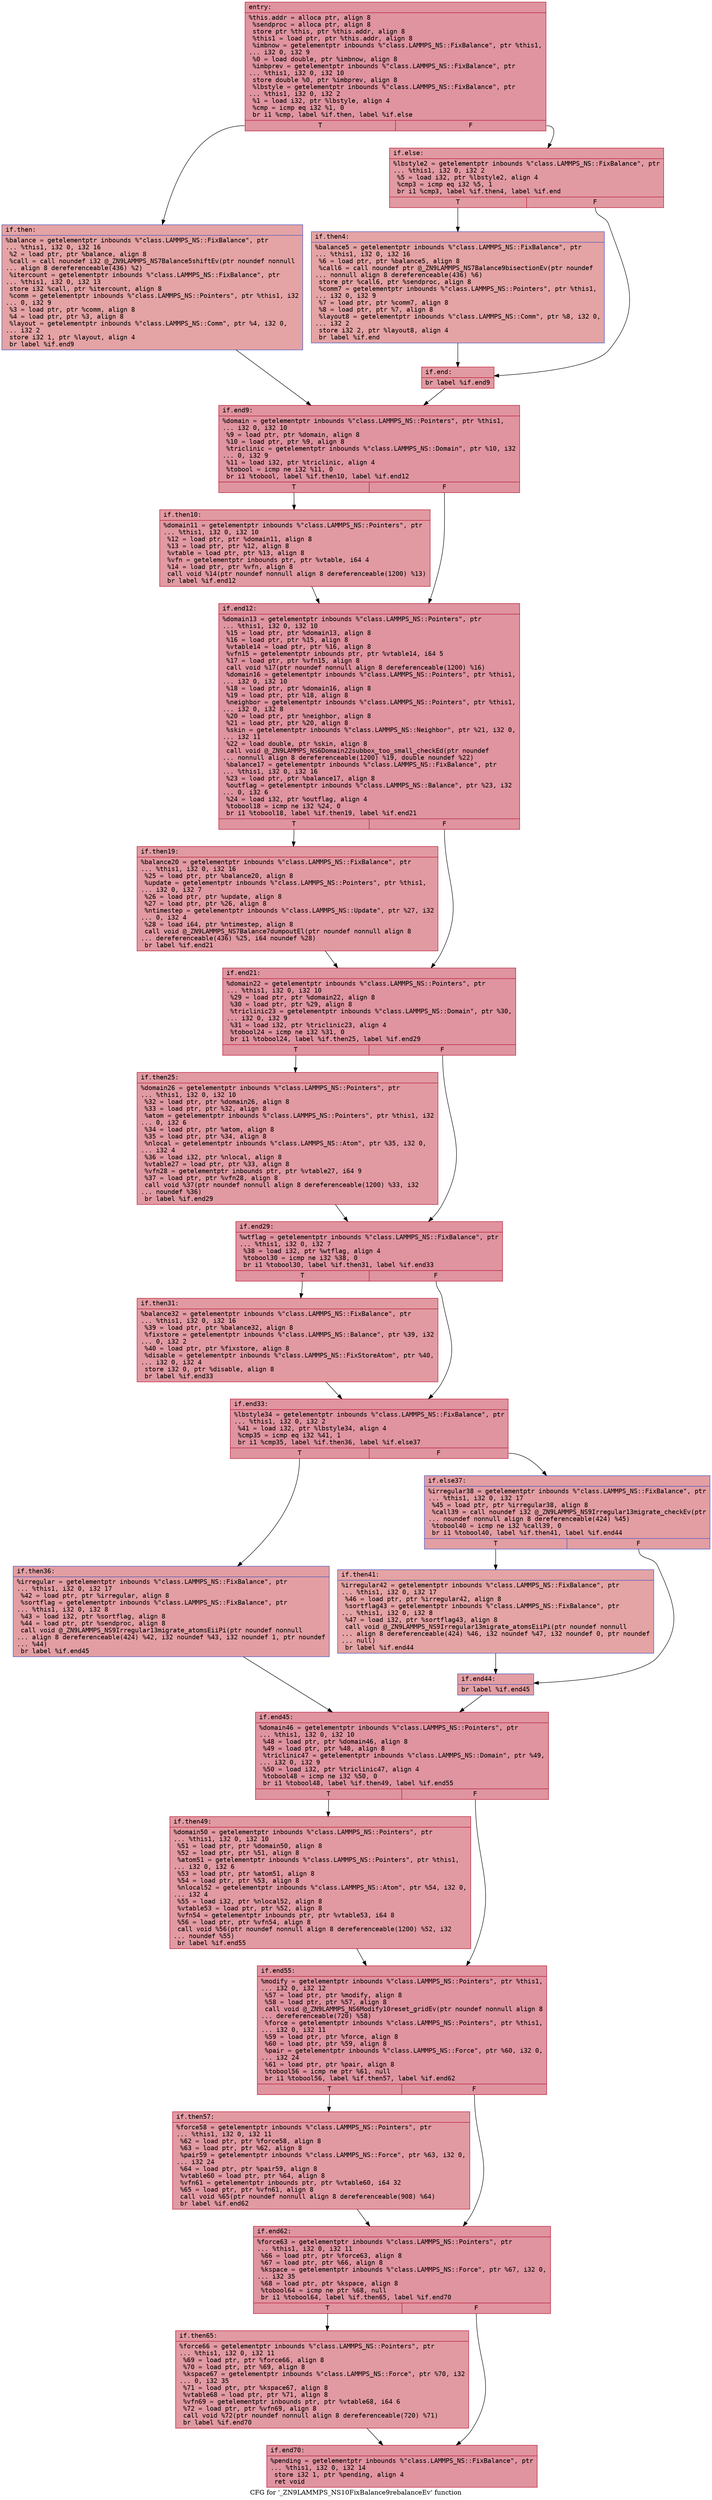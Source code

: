 digraph "CFG for '_ZN9LAMMPS_NS10FixBalance9rebalanceEv' function" {
	label="CFG for '_ZN9LAMMPS_NS10FixBalance9rebalanceEv' function";

	Node0x558dde5833d0 [shape=record,color="#b70d28ff", style=filled, fillcolor="#b70d2870" fontname="Courier",label="{entry:\l|  %this.addr = alloca ptr, align 8\l  %sendproc = alloca ptr, align 8\l  store ptr %this, ptr %this.addr, align 8\l  %this1 = load ptr, ptr %this.addr, align 8\l  %imbnow = getelementptr inbounds %\"class.LAMMPS_NS::FixBalance\", ptr %this1,\l... i32 0, i32 9\l  %0 = load double, ptr %imbnow, align 8\l  %imbprev = getelementptr inbounds %\"class.LAMMPS_NS::FixBalance\", ptr\l... %this1, i32 0, i32 10\l  store double %0, ptr %imbprev, align 8\l  %lbstyle = getelementptr inbounds %\"class.LAMMPS_NS::FixBalance\", ptr\l... %this1, i32 0, i32 2\l  %1 = load i32, ptr %lbstyle, align 4\l  %cmp = icmp eq i32 %1, 0\l  br i1 %cmp, label %if.then, label %if.else\l|{<s0>T|<s1>F}}"];
	Node0x558dde5833d0:s0 -> Node0x558dde5839e0[tooltip="entry -> if.then\nProbability 37.50%" ];
	Node0x558dde5833d0:s1 -> Node0x558dde583a50[tooltip="entry -> if.else\nProbability 62.50%" ];
	Node0x558dde5839e0 [shape=record,color="#3d50c3ff", style=filled, fillcolor="#c32e3170" fontname="Courier",label="{if.then:\l|  %balance = getelementptr inbounds %\"class.LAMMPS_NS::FixBalance\", ptr\l... %this1, i32 0, i32 16\l  %2 = load ptr, ptr %balance, align 8\l  %call = call noundef i32 @_ZN9LAMMPS_NS7Balance5shiftEv(ptr noundef nonnull\l... align 8 dereferenceable(436) %2)\l  %itercount = getelementptr inbounds %\"class.LAMMPS_NS::FixBalance\", ptr\l... %this1, i32 0, i32 13\l  store i32 %call, ptr %itercount, align 8\l  %comm = getelementptr inbounds %\"class.LAMMPS_NS::Pointers\", ptr %this1, i32\l... 0, i32 9\l  %3 = load ptr, ptr %comm, align 8\l  %4 = load ptr, ptr %3, align 8\l  %layout = getelementptr inbounds %\"class.LAMMPS_NS::Comm\", ptr %4, i32 0,\l... i32 2\l  store i32 1, ptr %layout, align 4\l  br label %if.end9\l}"];
	Node0x558dde5839e0 -> Node0x558dde584520[tooltip="if.then -> if.end9\nProbability 100.00%" ];
	Node0x558dde583a50 [shape=record,color="#b70d28ff", style=filled, fillcolor="#bb1b2c70" fontname="Courier",label="{if.else:\l|  %lbstyle2 = getelementptr inbounds %\"class.LAMMPS_NS::FixBalance\", ptr\l... %this1, i32 0, i32 2\l  %5 = load i32, ptr %lbstyle2, align 4\l  %cmp3 = icmp eq i32 %5, 1\l  br i1 %cmp3, label %if.then4, label %if.end\l|{<s0>T|<s1>F}}"];
	Node0x558dde583a50:s0 -> Node0x558dde584820[tooltip="if.else -> if.then4\nProbability 50.00%" ];
	Node0x558dde583a50:s1 -> Node0x558dde5848a0[tooltip="if.else -> if.end\nProbability 50.00%" ];
	Node0x558dde584820 [shape=record,color="#3d50c3ff", style=filled, fillcolor="#c32e3170" fontname="Courier",label="{if.then4:\l|  %balance5 = getelementptr inbounds %\"class.LAMMPS_NS::FixBalance\", ptr\l... %this1, i32 0, i32 16\l  %6 = load ptr, ptr %balance5, align 8\l  %call6 = call noundef ptr @_ZN9LAMMPS_NS7Balance9bisectionEv(ptr noundef\l... nonnull align 8 dereferenceable(436) %6)\l  store ptr %call6, ptr %sendproc, align 8\l  %comm7 = getelementptr inbounds %\"class.LAMMPS_NS::Pointers\", ptr %this1,\l... i32 0, i32 9\l  %7 = load ptr, ptr %comm7, align 8\l  %8 = load ptr, ptr %7, align 8\l  %layout8 = getelementptr inbounds %\"class.LAMMPS_NS::Comm\", ptr %8, i32 0,\l... i32 2\l  store i32 2, ptr %layout8, align 4\l  br label %if.end\l}"];
	Node0x558dde584820 -> Node0x558dde5848a0[tooltip="if.then4 -> if.end\nProbability 100.00%" ];
	Node0x558dde5848a0 [shape=record,color="#b70d28ff", style=filled, fillcolor="#bb1b2c70" fontname="Courier",label="{if.end:\l|  br label %if.end9\l}"];
	Node0x558dde5848a0 -> Node0x558dde584520[tooltip="if.end -> if.end9\nProbability 100.00%" ];
	Node0x558dde584520 [shape=record,color="#b70d28ff", style=filled, fillcolor="#b70d2870" fontname="Courier",label="{if.end9:\l|  %domain = getelementptr inbounds %\"class.LAMMPS_NS::Pointers\", ptr %this1,\l... i32 0, i32 10\l  %9 = load ptr, ptr %domain, align 8\l  %10 = load ptr, ptr %9, align 8\l  %triclinic = getelementptr inbounds %\"class.LAMMPS_NS::Domain\", ptr %10, i32\l... 0, i32 9\l  %11 = load i32, ptr %triclinic, align 4\l  %tobool = icmp ne i32 %11, 0\l  br i1 %tobool, label %if.then10, label %if.end12\l|{<s0>T|<s1>F}}"];
	Node0x558dde584520:s0 -> Node0x558dde585750[tooltip="if.end9 -> if.then10\nProbability 62.50%" ];
	Node0x558dde584520:s1 -> Node0x558dde5857d0[tooltip="if.end9 -> if.end12\nProbability 37.50%" ];
	Node0x558dde585750 [shape=record,color="#b70d28ff", style=filled, fillcolor="#bb1b2c70" fontname="Courier",label="{if.then10:\l|  %domain11 = getelementptr inbounds %\"class.LAMMPS_NS::Pointers\", ptr\l... %this1, i32 0, i32 10\l  %12 = load ptr, ptr %domain11, align 8\l  %13 = load ptr, ptr %12, align 8\l  %vtable = load ptr, ptr %13, align 8\l  %vfn = getelementptr inbounds ptr, ptr %vtable, i64 4\l  %14 = load ptr, ptr %vfn, align 8\l  call void %14(ptr noundef nonnull align 8 dereferenceable(1200) %13)\l  br label %if.end12\l}"];
	Node0x558dde585750 -> Node0x558dde5857d0[tooltip="if.then10 -> if.end12\nProbability 100.00%" ];
	Node0x558dde5857d0 [shape=record,color="#b70d28ff", style=filled, fillcolor="#b70d2870" fontname="Courier",label="{if.end12:\l|  %domain13 = getelementptr inbounds %\"class.LAMMPS_NS::Pointers\", ptr\l... %this1, i32 0, i32 10\l  %15 = load ptr, ptr %domain13, align 8\l  %16 = load ptr, ptr %15, align 8\l  %vtable14 = load ptr, ptr %16, align 8\l  %vfn15 = getelementptr inbounds ptr, ptr %vtable14, i64 5\l  %17 = load ptr, ptr %vfn15, align 8\l  call void %17(ptr noundef nonnull align 8 dereferenceable(1200) %16)\l  %domain16 = getelementptr inbounds %\"class.LAMMPS_NS::Pointers\", ptr %this1,\l... i32 0, i32 10\l  %18 = load ptr, ptr %domain16, align 8\l  %19 = load ptr, ptr %18, align 8\l  %neighbor = getelementptr inbounds %\"class.LAMMPS_NS::Pointers\", ptr %this1,\l... i32 0, i32 8\l  %20 = load ptr, ptr %neighbor, align 8\l  %21 = load ptr, ptr %20, align 8\l  %skin = getelementptr inbounds %\"class.LAMMPS_NS::Neighbor\", ptr %21, i32 0,\l... i32 11\l  %22 = load double, ptr %skin, align 8\l  call void @_ZN9LAMMPS_NS6Domain22subbox_too_small_checkEd(ptr noundef\l... nonnull align 8 dereferenceable(1200) %19, double noundef %22)\l  %balance17 = getelementptr inbounds %\"class.LAMMPS_NS::FixBalance\", ptr\l... %this1, i32 0, i32 16\l  %23 = load ptr, ptr %balance17, align 8\l  %outflag = getelementptr inbounds %\"class.LAMMPS_NS::Balance\", ptr %23, i32\l... 0, i32 6\l  %24 = load i32, ptr %outflag, align 4\l  %tobool18 = icmp ne i32 %24, 0\l  br i1 %tobool18, label %if.then19, label %if.end21\l|{<s0>T|<s1>F}}"];
	Node0x558dde5857d0:s0 -> Node0x558dde586dc0[tooltip="if.end12 -> if.then19\nProbability 62.50%" ];
	Node0x558dde5857d0:s1 -> Node0x558dde586e40[tooltip="if.end12 -> if.end21\nProbability 37.50%" ];
	Node0x558dde586dc0 [shape=record,color="#b70d28ff", style=filled, fillcolor="#bb1b2c70" fontname="Courier",label="{if.then19:\l|  %balance20 = getelementptr inbounds %\"class.LAMMPS_NS::FixBalance\", ptr\l... %this1, i32 0, i32 16\l  %25 = load ptr, ptr %balance20, align 8\l  %update = getelementptr inbounds %\"class.LAMMPS_NS::Pointers\", ptr %this1,\l... i32 0, i32 7\l  %26 = load ptr, ptr %update, align 8\l  %27 = load ptr, ptr %26, align 8\l  %ntimestep = getelementptr inbounds %\"class.LAMMPS_NS::Update\", ptr %27, i32\l... 0, i32 4\l  %28 = load i64, ptr %ntimestep, align 8\l  call void @_ZN9LAMMPS_NS7Balance7dumpoutEl(ptr noundef nonnull align 8\l... dereferenceable(436) %25, i64 noundef %28)\l  br label %if.end21\l}"];
	Node0x558dde586dc0 -> Node0x558dde586e40[tooltip="if.then19 -> if.end21\nProbability 100.00%" ];
	Node0x558dde586e40 [shape=record,color="#b70d28ff", style=filled, fillcolor="#b70d2870" fontname="Courier",label="{if.end21:\l|  %domain22 = getelementptr inbounds %\"class.LAMMPS_NS::Pointers\", ptr\l... %this1, i32 0, i32 10\l  %29 = load ptr, ptr %domain22, align 8\l  %30 = load ptr, ptr %29, align 8\l  %triclinic23 = getelementptr inbounds %\"class.LAMMPS_NS::Domain\", ptr %30,\l... i32 0, i32 9\l  %31 = load i32, ptr %triclinic23, align 4\l  %tobool24 = icmp ne i32 %31, 0\l  br i1 %tobool24, label %if.then25, label %if.end29\l|{<s0>T|<s1>F}}"];
	Node0x558dde586e40:s0 -> Node0x558dde5880c0[tooltip="if.end21 -> if.then25\nProbability 62.50%" ];
	Node0x558dde586e40:s1 -> Node0x558dde588140[tooltip="if.end21 -> if.end29\nProbability 37.50%" ];
	Node0x558dde5880c0 [shape=record,color="#b70d28ff", style=filled, fillcolor="#bb1b2c70" fontname="Courier",label="{if.then25:\l|  %domain26 = getelementptr inbounds %\"class.LAMMPS_NS::Pointers\", ptr\l... %this1, i32 0, i32 10\l  %32 = load ptr, ptr %domain26, align 8\l  %33 = load ptr, ptr %32, align 8\l  %atom = getelementptr inbounds %\"class.LAMMPS_NS::Pointers\", ptr %this1, i32\l... 0, i32 6\l  %34 = load ptr, ptr %atom, align 8\l  %35 = load ptr, ptr %34, align 8\l  %nlocal = getelementptr inbounds %\"class.LAMMPS_NS::Atom\", ptr %35, i32 0,\l... i32 4\l  %36 = load i32, ptr %nlocal, align 8\l  %vtable27 = load ptr, ptr %33, align 8\l  %vfn28 = getelementptr inbounds ptr, ptr %vtable27, i64 9\l  %37 = load ptr, ptr %vfn28, align 8\l  call void %37(ptr noundef nonnull align 8 dereferenceable(1200) %33, i32\l... noundef %36)\l  br label %if.end29\l}"];
	Node0x558dde5880c0 -> Node0x558dde588140[tooltip="if.then25 -> if.end29\nProbability 100.00%" ];
	Node0x558dde588140 [shape=record,color="#b70d28ff", style=filled, fillcolor="#b70d2870" fontname="Courier",label="{if.end29:\l|  %wtflag = getelementptr inbounds %\"class.LAMMPS_NS::FixBalance\", ptr\l... %this1, i32 0, i32 7\l  %38 = load i32, ptr %wtflag, align 4\l  %tobool30 = icmp ne i32 %38, 0\l  br i1 %tobool30, label %if.then31, label %if.end33\l|{<s0>T|<s1>F}}"];
	Node0x558dde588140:s0 -> Node0x558dde588d70[tooltip="if.end29 -> if.then31\nProbability 62.50%" ];
	Node0x558dde588140:s1 -> Node0x558dde588df0[tooltip="if.end29 -> if.end33\nProbability 37.50%" ];
	Node0x558dde588d70 [shape=record,color="#b70d28ff", style=filled, fillcolor="#bb1b2c70" fontname="Courier",label="{if.then31:\l|  %balance32 = getelementptr inbounds %\"class.LAMMPS_NS::FixBalance\", ptr\l... %this1, i32 0, i32 16\l  %39 = load ptr, ptr %balance32, align 8\l  %fixstore = getelementptr inbounds %\"class.LAMMPS_NS::Balance\", ptr %39, i32\l... 0, i32 2\l  %40 = load ptr, ptr %fixstore, align 8\l  %disable = getelementptr inbounds %\"class.LAMMPS_NS::FixStoreAtom\", ptr %40,\l... i32 0, i32 4\l  store i32 0, ptr %disable, align 8\l  br label %if.end33\l}"];
	Node0x558dde588d70 -> Node0x558dde588df0[tooltip="if.then31 -> if.end33\nProbability 100.00%" ];
	Node0x558dde588df0 [shape=record,color="#b70d28ff", style=filled, fillcolor="#b70d2870" fontname="Courier",label="{if.end33:\l|  %lbstyle34 = getelementptr inbounds %\"class.LAMMPS_NS::FixBalance\", ptr\l... %this1, i32 0, i32 2\l  %41 = load i32, ptr %lbstyle34, align 4\l  %cmp35 = icmp eq i32 %41, 1\l  br i1 %cmp35, label %if.then36, label %if.else37\l|{<s0>T|<s1>F}}"];
	Node0x558dde588df0:s0 -> Node0x558dde5895f0[tooltip="if.end33 -> if.then36\nProbability 50.00%" ];
	Node0x558dde588df0:s1 -> Node0x558dde589670[tooltip="if.end33 -> if.else37\nProbability 50.00%" ];
	Node0x558dde5895f0 [shape=record,color="#3d50c3ff", style=filled, fillcolor="#be242e70" fontname="Courier",label="{if.then36:\l|  %irregular = getelementptr inbounds %\"class.LAMMPS_NS::FixBalance\", ptr\l... %this1, i32 0, i32 17\l  %42 = load ptr, ptr %irregular, align 8\l  %sortflag = getelementptr inbounds %\"class.LAMMPS_NS::FixBalance\", ptr\l... %this1, i32 0, i32 8\l  %43 = load i32, ptr %sortflag, align 8\l  %44 = load ptr, ptr %sendproc, align 8\l  call void @_ZN9LAMMPS_NS9Irregular13migrate_atomsEiiPi(ptr noundef nonnull\l... align 8 dereferenceable(424) %42, i32 noundef %43, i32 noundef 1, ptr noundef\l... %44)\l  br label %if.end45\l}"];
	Node0x558dde5895f0 -> Node0x558dde589d80[tooltip="if.then36 -> if.end45\nProbability 100.00%" ];
	Node0x558dde589670 [shape=record,color="#3d50c3ff", style=filled, fillcolor="#be242e70" fontname="Courier",label="{if.else37:\l|  %irregular38 = getelementptr inbounds %\"class.LAMMPS_NS::FixBalance\", ptr\l... %this1, i32 0, i32 17\l  %45 = load ptr, ptr %irregular38, align 8\l  %call39 = call noundef i32 @_ZN9LAMMPS_NS9Irregular13migrate_checkEv(ptr\l... noundef nonnull align 8 dereferenceable(424) %45)\l  %tobool40 = icmp ne i32 %call39, 0\l  br i1 %tobool40, label %if.then41, label %if.end44\l|{<s0>T|<s1>F}}"];
	Node0x558dde589670:s0 -> Node0x558dde58a280[tooltip="if.else37 -> if.then41\nProbability 62.50%" ];
	Node0x558dde589670:s1 -> Node0x558dde58a360[tooltip="if.else37 -> if.end44\nProbability 37.50%" ];
	Node0x558dde58a280 [shape=record,color="#3d50c3ff", style=filled, fillcolor="#c32e3170" fontname="Courier",label="{if.then41:\l|  %irregular42 = getelementptr inbounds %\"class.LAMMPS_NS::FixBalance\", ptr\l... %this1, i32 0, i32 17\l  %46 = load ptr, ptr %irregular42, align 8\l  %sortflag43 = getelementptr inbounds %\"class.LAMMPS_NS::FixBalance\", ptr\l... %this1, i32 0, i32 8\l  %47 = load i32, ptr %sortflag43, align 8\l  call void @_ZN9LAMMPS_NS9Irregular13migrate_atomsEiiPi(ptr noundef nonnull\l... align 8 dereferenceable(424) %46, i32 noundef %47, i32 noundef 0, ptr noundef\l... null)\l  br label %if.end44\l}"];
	Node0x558dde58a280 -> Node0x558dde58a360[tooltip="if.then41 -> if.end44\nProbability 100.00%" ];
	Node0x558dde58a360 [shape=record,color="#3d50c3ff", style=filled, fillcolor="#be242e70" fontname="Courier",label="{if.end44:\l|  br label %if.end45\l}"];
	Node0x558dde58a360 -> Node0x558dde589d80[tooltip="if.end44 -> if.end45\nProbability 100.00%" ];
	Node0x558dde589d80 [shape=record,color="#b70d28ff", style=filled, fillcolor="#b70d2870" fontname="Courier",label="{if.end45:\l|  %domain46 = getelementptr inbounds %\"class.LAMMPS_NS::Pointers\", ptr\l... %this1, i32 0, i32 10\l  %48 = load ptr, ptr %domain46, align 8\l  %49 = load ptr, ptr %48, align 8\l  %triclinic47 = getelementptr inbounds %\"class.LAMMPS_NS::Domain\", ptr %49,\l... i32 0, i32 9\l  %50 = load i32, ptr %triclinic47, align 4\l  %tobool48 = icmp ne i32 %50, 0\l  br i1 %tobool48, label %if.then49, label %if.end55\l|{<s0>T|<s1>F}}"];
	Node0x558dde589d80:s0 -> Node0x558dde58b690[tooltip="if.end45 -> if.then49\nProbability 62.50%" ];
	Node0x558dde589d80:s1 -> Node0x558dde58b710[tooltip="if.end45 -> if.end55\nProbability 37.50%" ];
	Node0x558dde58b690 [shape=record,color="#b70d28ff", style=filled, fillcolor="#bb1b2c70" fontname="Courier",label="{if.then49:\l|  %domain50 = getelementptr inbounds %\"class.LAMMPS_NS::Pointers\", ptr\l... %this1, i32 0, i32 10\l  %51 = load ptr, ptr %domain50, align 8\l  %52 = load ptr, ptr %51, align 8\l  %atom51 = getelementptr inbounds %\"class.LAMMPS_NS::Pointers\", ptr %this1,\l... i32 0, i32 6\l  %53 = load ptr, ptr %atom51, align 8\l  %54 = load ptr, ptr %53, align 8\l  %nlocal52 = getelementptr inbounds %\"class.LAMMPS_NS::Atom\", ptr %54, i32 0,\l... i32 4\l  %55 = load i32, ptr %nlocal52, align 8\l  %vtable53 = load ptr, ptr %52, align 8\l  %vfn54 = getelementptr inbounds ptr, ptr %vtable53, i64 8\l  %56 = load ptr, ptr %vfn54, align 8\l  call void %56(ptr noundef nonnull align 8 dereferenceable(1200) %52, i32\l... noundef %55)\l  br label %if.end55\l}"];
	Node0x558dde58b690 -> Node0x558dde58b710[tooltip="if.then49 -> if.end55\nProbability 100.00%" ];
	Node0x558dde58b710 [shape=record,color="#b70d28ff", style=filled, fillcolor="#b70d2870" fontname="Courier",label="{if.end55:\l|  %modify = getelementptr inbounds %\"class.LAMMPS_NS::Pointers\", ptr %this1,\l... i32 0, i32 12\l  %57 = load ptr, ptr %modify, align 8\l  %58 = load ptr, ptr %57, align 8\l  call void @_ZN9LAMMPS_NS6Modify10reset_gridEv(ptr noundef nonnull align 8\l... dereferenceable(720) %58)\l  %force = getelementptr inbounds %\"class.LAMMPS_NS::Pointers\", ptr %this1,\l... i32 0, i32 11\l  %59 = load ptr, ptr %force, align 8\l  %60 = load ptr, ptr %59, align 8\l  %pair = getelementptr inbounds %\"class.LAMMPS_NS::Force\", ptr %60, i32 0,\l... i32 24\l  %61 = load ptr, ptr %pair, align 8\l  %tobool56 = icmp ne ptr %61, null\l  br i1 %tobool56, label %if.then57, label %if.end62\l|{<s0>T|<s1>F}}"];
	Node0x558dde58b710:s0 -> Node0x558dde58c860[tooltip="if.end55 -> if.then57\nProbability 62.50%" ];
	Node0x558dde58b710:s1 -> Node0x558dde58c8e0[tooltip="if.end55 -> if.end62\nProbability 37.50%" ];
	Node0x558dde58c860 [shape=record,color="#b70d28ff", style=filled, fillcolor="#bb1b2c70" fontname="Courier",label="{if.then57:\l|  %force58 = getelementptr inbounds %\"class.LAMMPS_NS::Pointers\", ptr\l... %this1, i32 0, i32 11\l  %62 = load ptr, ptr %force58, align 8\l  %63 = load ptr, ptr %62, align 8\l  %pair59 = getelementptr inbounds %\"class.LAMMPS_NS::Force\", ptr %63, i32 0,\l... i32 24\l  %64 = load ptr, ptr %pair59, align 8\l  %vtable60 = load ptr, ptr %64, align 8\l  %vfn61 = getelementptr inbounds ptr, ptr %vtable60, i64 32\l  %65 = load ptr, ptr %vfn61, align 8\l  call void %65(ptr noundef nonnull align 8 dereferenceable(908) %64)\l  br label %if.end62\l}"];
	Node0x558dde58c860 -> Node0x558dde58c8e0[tooltip="if.then57 -> if.end62\nProbability 100.00%" ];
	Node0x558dde58c8e0 [shape=record,color="#b70d28ff", style=filled, fillcolor="#b70d2870" fontname="Courier",label="{if.end62:\l|  %force63 = getelementptr inbounds %\"class.LAMMPS_NS::Pointers\", ptr\l... %this1, i32 0, i32 11\l  %66 = load ptr, ptr %force63, align 8\l  %67 = load ptr, ptr %66, align 8\l  %kspace = getelementptr inbounds %\"class.LAMMPS_NS::Force\", ptr %67, i32 0,\l... i32 35\l  %68 = load ptr, ptr %kspace, align 8\l  %tobool64 = icmp ne ptr %68, null\l  br i1 %tobool64, label %if.then65, label %if.end70\l|{<s0>T|<s1>F}}"];
	Node0x558dde58c8e0:s0 -> Node0x558dde58db90[tooltip="if.end62 -> if.then65\nProbability 62.50%" ];
	Node0x558dde58c8e0:s1 -> Node0x558dde58dbe0[tooltip="if.end62 -> if.end70\nProbability 37.50%" ];
	Node0x558dde58db90 [shape=record,color="#b70d28ff", style=filled, fillcolor="#bb1b2c70" fontname="Courier",label="{if.then65:\l|  %force66 = getelementptr inbounds %\"class.LAMMPS_NS::Pointers\", ptr\l... %this1, i32 0, i32 11\l  %69 = load ptr, ptr %force66, align 8\l  %70 = load ptr, ptr %69, align 8\l  %kspace67 = getelementptr inbounds %\"class.LAMMPS_NS::Force\", ptr %70, i32\l... 0, i32 35\l  %71 = load ptr, ptr %kspace67, align 8\l  %vtable68 = load ptr, ptr %71, align 8\l  %vfn69 = getelementptr inbounds ptr, ptr %vtable68, i64 6\l  %72 = load ptr, ptr %vfn69, align 8\l  call void %72(ptr noundef nonnull align 8 dereferenceable(720) %71)\l  br label %if.end70\l}"];
	Node0x558dde58db90 -> Node0x558dde58dbe0[tooltip="if.then65 -> if.end70\nProbability 100.00%" ];
	Node0x558dde58dbe0 [shape=record,color="#b70d28ff", style=filled, fillcolor="#b70d2870" fontname="Courier",label="{if.end70:\l|  %pending = getelementptr inbounds %\"class.LAMMPS_NS::FixBalance\", ptr\l... %this1, i32 0, i32 14\l  store i32 1, ptr %pending, align 4\l  ret void\l}"];
}
